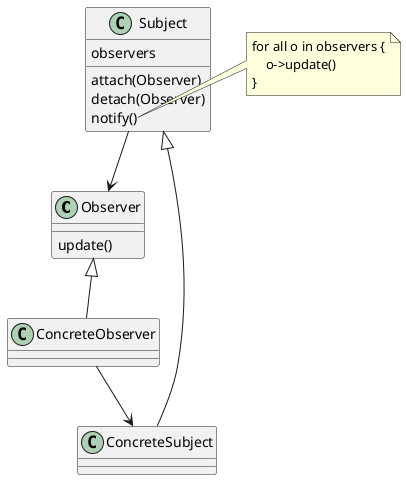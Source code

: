@startuml
class Observer {
    update()
}

class Subject {
    observers
    attach(Observer)
    detach(Observer)
    notify()

}
note right of Subject::notify
    for all o in observers {
        o->update()
    }
end note

Observer <|-- ConcreteObserver

Subject <|-- ConcreteSubject

Subject --> Observer

ConcreteObserver --> ConcreteSubject

@enduml
